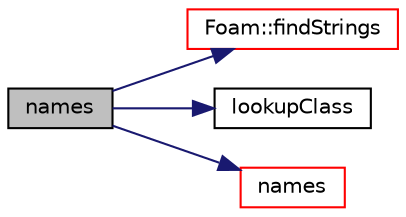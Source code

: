 digraph "names"
{
  bgcolor="transparent";
  edge [fontname="Helvetica",fontsize="10",labelfontname="Helvetica",labelfontsize="10"];
  node [fontname="Helvetica",fontsize="10",shape=record];
  rankdir="LR";
  Node1 [label="names",height=0.2,width=0.4,color="black", fillcolor="grey75", style="filled", fontcolor="black"];
  Node1 -> Node2 [color="midnightblue",fontsize="10",style="solid",fontname="Helvetica"];
  Node2 [label="Foam::findStrings",height=0.2,width=0.4,color="red",URL="$a10758.html#a24d78dbd0055269ca2a05f27a1edebff",tooltip="Return true if string matches one of the regular expressions. "];
  Node1 -> Node3 [color="midnightblue",fontsize="10",style="solid",fontname="Helvetica"];
  Node3 [label="lookupClass",height=0.2,width=0.4,color="black",URL="$a01695.html#a8e23a9a988d3882cb74a1ada1e71f50b",tooltip="Lookup and return all objects of the given Type. "];
  Node1 -> Node4 [color="midnightblue",fontsize="10",style="solid",fontname="Helvetica"];
  Node4 [label="names",height=0.2,width=0.4,color="red",URL="$a01695.html#a627bcef4e891104ff8192574b673920b",tooltip="Return the list of names of the IOobjects. "];
}
